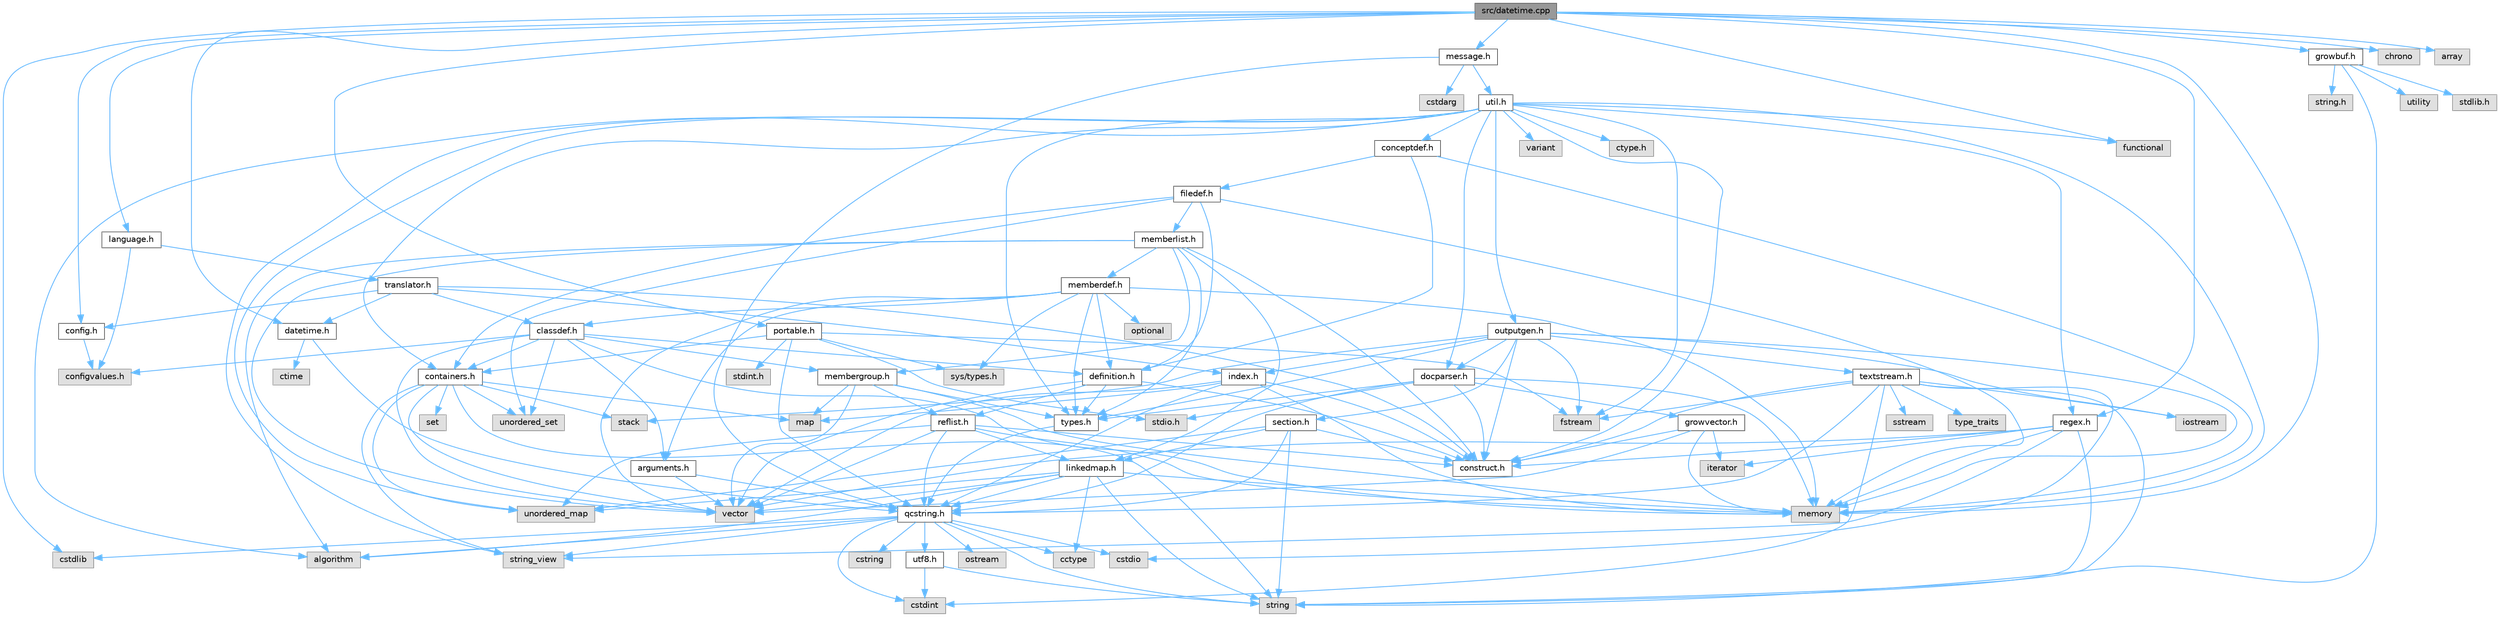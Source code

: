 digraph "src/datetime.cpp"
{
 // INTERACTIVE_SVG=YES
 // LATEX_PDF_SIZE
  bgcolor="transparent";
  edge [fontname=Helvetica,fontsize=10,labelfontname=Helvetica,labelfontsize=10];
  node [fontname=Helvetica,fontsize=10,shape=box,height=0.2,width=0.4];
  Node1 [id="Node000001",label="src/datetime.cpp",height=0.2,width=0.4,color="gray40", fillcolor="grey60", style="filled", fontcolor="black",tooltip=" "];
  Node1 -> Node2 [id="edge1_Node000001_Node000002",color="steelblue1",style="solid",tooltip=" "];
  Node2 [id="Node000002",label="cstdlib",height=0.2,width=0.4,color="grey60", fillcolor="#E0E0E0", style="filled",tooltip=" "];
  Node1 -> Node3 [id="edge2_Node000001_Node000003",color="steelblue1",style="solid",tooltip=" "];
  Node3 [id="Node000003",label="chrono",height=0.2,width=0.4,color="grey60", fillcolor="#E0E0E0", style="filled",tooltip=" "];
  Node1 -> Node4 [id="edge3_Node000001_Node000004",color="steelblue1",style="solid",tooltip=" "];
  Node4 [id="Node000004",label="memory",height=0.2,width=0.4,color="grey60", fillcolor="#E0E0E0", style="filled",tooltip=" "];
  Node1 -> Node5 [id="edge4_Node000001_Node000005",color="steelblue1",style="solid",tooltip=" "];
  Node5 [id="Node000005",label="array",height=0.2,width=0.4,color="grey60", fillcolor="#E0E0E0", style="filled",tooltip=" "];
  Node1 -> Node6 [id="edge5_Node000001_Node000006",color="steelblue1",style="solid",tooltip=" "];
  Node6 [id="Node000006",label="functional",height=0.2,width=0.4,color="grey60", fillcolor="#E0E0E0", style="filled",tooltip=" "];
  Node1 -> Node7 [id="edge6_Node000001_Node000007",color="steelblue1",style="solid",tooltip=" "];
  Node7 [id="Node000007",label="regex.h",height=0.2,width=0.4,color="grey40", fillcolor="white", style="filled",URL="$d1/d21/regex_8h.html",tooltip=" "];
  Node7 -> Node4 [id="edge7_Node000007_Node000004",color="steelblue1",style="solid",tooltip=" "];
  Node7 -> Node8 [id="edge8_Node000007_Node000008",color="steelblue1",style="solid",tooltip=" "];
  Node8 [id="Node000008",label="string",height=0.2,width=0.4,color="grey60", fillcolor="#E0E0E0", style="filled",tooltip=" "];
  Node7 -> Node9 [id="edge9_Node000007_Node000009",color="steelblue1",style="solid",tooltip=" "];
  Node9 [id="Node000009",label="string_view",height=0.2,width=0.4,color="grey60", fillcolor="#E0E0E0", style="filled",tooltip=" "];
  Node7 -> Node10 [id="edge10_Node000007_Node000010",color="steelblue1",style="solid",tooltip=" "];
  Node10 [id="Node000010",label="vector",height=0.2,width=0.4,color="grey60", fillcolor="#E0E0E0", style="filled",tooltip=" "];
  Node7 -> Node11 [id="edge11_Node000007_Node000011",color="steelblue1",style="solid",tooltip=" "];
  Node11 [id="Node000011",label="iterator",height=0.2,width=0.4,color="grey60", fillcolor="#E0E0E0", style="filled",tooltip=" "];
  Node7 -> Node12 [id="edge12_Node000007_Node000012",color="steelblue1",style="solid",tooltip=" "];
  Node12 [id="Node000012",label="construct.h",height=0.2,width=0.4,color="grey40", fillcolor="white", style="filled",URL="$d7/dfc/construct_8h.html",tooltip=" "];
  Node1 -> Node13 [id="edge13_Node000001_Node000013",color="steelblue1",style="solid",tooltip=" "];
  Node13 [id="Node000013",label="datetime.h",height=0.2,width=0.4,color="grey40", fillcolor="white", style="filled",URL="$de/d1b/datetime_8h.html",tooltip=" "];
  Node13 -> Node14 [id="edge14_Node000013_Node000014",color="steelblue1",style="solid",tooltip=" "];
  Node14 [id="Node000014",label="ctime",height=0.2,width=0.4,color="grey60", fillcolor="#E0E0E0", style="filled",tooltip=" "];
  Node13 -> Node15 [id="edge15_Node000013_Node000015",color="steelblue1",style="solid",tooltip=" "];
  Node15 [id="Node000015",label="qcstring.h",height=0.2,width=0.4,color="grey40", fillcolor="white", style="filled",URL="$d7/d5c/qcstring_8h.html",tooltip=" "];
  Node15 -> Node8 [id="edge16_Node000015_Node000008",color="steelblue1",style="solid",tooltip=" "];
  Node15 -> Node9 [id="edge17_Node000015_Node000009",color="steelblue1",style="solid",tooltip=" "];
  Node15 -> Node16 [id="edge18_Node000015_Node000016",color="steelblue1",style="solid",tooltip=" "];
  Node16 [id="Node000016",label="algorithm",height=0.2,width=0.4,color="grey60", fillcolor="#E0E0E0", style="filled",tooltip=" "];
  Node15 -> Node17 [id="edge19_Node000015_Node000017",color="steelblue1",style="solid",tooltip=" "];
  Node17 [id="Node000017",label="cctype",height=0.2,width=0.4,color="grey60", fillcolor="#E0E0E0", style="filled",tooltip=" "];
  Node15 -> Node18 [id="edge20_Node000015_Node000018",color="steelblue1",style="solid",tooltip=" "];
  Node18 [id="Node000018",label="cstring",height=0.2,width=0.4,color="grey60", fillcolor="#E0E0E0", style="filled",tooltip=" "];
  Node15 -> Node19 [id="edge21_Node000015_Node000019",color="steelblue1",style="solid",tooltip=" "];
  Node19 [id="Node000019",label="cstdio",height=0.2,width=0.4,color="grey60", fillcolor="#E0E0E0", style="filled",tooltip=" "];
  Node15 -> Node2 [id="edge22_Node000015_Node000002",color="steelblue1",style="solid",tooltip=" "];
  Node15 -> Node20 [id="edge23_Node000015_Node000020",color="steelblue1",style="solid",tooltip=" "];
  Node20 [id="Node000020",label="cstdint",height=0.2,width=0.4,color="grey60", fillcolor="#E0E0E0", style="filled",tooltip=" "];
  Node15 -> Node21 [id="edge24_Node000015_Node000021",color="steelblue1",style="solid",tooltip=" "];
  Node21 [id="Node000021",label="ostream",height=0.2,width=0.4,color="grey60", fillcolor="#E0E0E0", style="filled",tooltip=" "];
  Node15 -> Node22 [id="edge25_Node000015_Node000022",color="steelblue1",style="solid",tooltip=" "];
  Node22 [id="Node000022",label="utf8.h",height=0.2,width=0.4,color="grey40", fillcolor="white", style="filled",URL="$db/d7c/utf8_8h.html",tooltip="Various UTF8 related helper functions."];
  Node22 -> Node20 [id="edge26_Node000022_Node000020",color="steelblue1",style="solid",tooltip=" "];
  Node22 -> Node8 [id="edge27_Node000022_Node000008",color="steelblue1",style="solid",tooltip=" "];
  Node1 -> Node23 [id="edge28_Node000001_Node000023",color="steelblue1",style="solid",tooltip=" "];
  Node23 [id="Node000023",label="config.h",height=0.2,width=0.4,color="grey40", fillcolor="white", style="filled",URL="$db/d16/config_8h.html",tooltip=" "];
  Node23 -> Node24 [id="edge29_Node000023_Node000024",color="steelblue1",style="solid",tooltip=" "];
  Node24 [id="Node000024",label="configvalues.h",height=0.2,width=0.4,color="grey60", fillcolor="#E0E0E0", style="filled",tooltip=" "];
  Node1 -> Node25 [id="edge30_Node000001_Node000025",color="steelblue1",style="solid",tooltip=" "];
  Node25 [id="Node000025",label="portable.h",height=0.2,width=0.4,color="grey40", fillcolor="white", style="filled",URL="$d2/de2/portable_8h.html",tooltip="Portable versions of functions that are platform dependent."];
  Node25 -> Node26 [id="edge31_Node000025_Node000026",color="steelblue1",style="solid",tooltip=" "];
  Node26 [id="Node000026",label="stdio.h",height=0.2,width=0.4,color="grey60", fillcolor="#E0E0E0", style="filled",tooltip=" "];
  Node25 -> Node27 [id="edge32_Node000025_Node000027",color="steelblue1",style="solid",tooltip=" "];
  Node27 [id="Node000027",label="sys/types.h",height=0.2,width=0.4,color="grey60", fillcolor="#E0E0E0", style="filled",tooltip=" "];
  Node25 -> Node28 [id="edge33_Node000025_Node000028",color="steelblue1",style="solid",tooltip=" "];
  Node28 [id="Node000028",label="stdint.h",height=0.2,width=0.4,color="grey60", fillcolor="#E0E0E0", style="filled",tooltip=" "];
  Node25 -> Node29 [id="edge34_Node000025_Node000029",color="steelblue1",style="solid",tooltip=" "];
  Node29 [id="Node000029",label="fstream",height=0.2,width=0.4,color="grey60", fillcolor="#E0E0E0", style="filled",tooltip=" "];
  Node25 -> Node30 [id="edge35_Node000025_Node000030",color="steelblue1",style="solid",tooltip=" "];
  Node30 [id="Node000030",label="containers.h",height=0.2,width=0.4,color="grey40", fillcolor="white", style="filled",URL="$d5/d75/containers_8h.html",tooltip=" "];
  Node30 -> Node10 [id="edge36_Node000030_Node000010",color="steelblue1",style="solid",tooltip=" "];
  Node30 -> Node8 [id="edge37_Node000030_Node000008",color="steelblue1",style="solid",tooltip=" "];
  Node30 -> Node9 [id="edge38_Node000030_Node000009",color="steelblue1",style="solid",tooltip=" "];
  Node30 -> Node31 [id="edge39_Node000030_Node000031",color="steelblue1",style="solid",tooltip=" "];
  Node31 [id="Node000031",label="set",height=0.2,width=0.4,color="grey60", fillcolor="#E0E0E0", style="filled",tooltip=" "];
  Node30 -> Node32 [id="edge40_Node000030_Node000032",color="steelblue1",style="solid",tooltip=" "];
  Node32 [id="Node000032",label="map",height=0.2,width=0.4,color="grey60", fillcolor="#E0E0E0", style="filled",tooltip=" "];
  Node30 -> Node33 [id="edge41_Node000030_Node000033",color="steelblue1",style="solid",tooltip=" "];
  Node33 [id="Node000033",label="unordered_set",height=0.2,width=0.4,color="grey60", fillcolor="#E0E0E0", style="filled",tooltip=" "];
  Node30 -> Node34 [id="edge42_Node000030_Node000034",color="steelblue1",style="solid",tooltip=" "];
  Node34 [id="Node000034",label="unordered_map",height=0.2,width=0.4,color="grey60", fillcolor="#E0E0E0", style="filled",tooltip=" "];
  Node30 -> Node35 [id="edge43_Node000030_Node000035",color="steelblue1",style="solid",tooltip=" "];
  Node35 [id="Node000035",label="stack",height=0.2,width=0.4,color="grey60", fillcolor="#E0E0E0", style="filled",tooltip=" "];
  Node25 -> Node15 [id="edge44_Node000025_Node000015",color="steelblue1",style="solid",tooltip=" "];
  Node1 -> Node36 [id="edge45_Node000001_Node000036",color="steelblue1",style="solid",tooltip=" "];
  Node36 [id="Node000036",label="language.h",height=0.2,width=0.4,color="grey40", fillcolor="white", style="filled",URL="$d8/dce/language_8h.html",tooltip=" "];
  Node36 -> Node37 [id="edge46_Node000036_Node000037",color="steelblue1",style="solid",tooltip=" "];
  Node37 [id="Node000037",label="translator.h",height=0.2,width=0.4,color="grey40", fillcolor="white", style="filled",URL="$d9/df1/translator_8h.html",tooltip=" "];
  Node37 -> Node38 [id="edge47_Node000037_Node000038",color="steelblue1",style="solid",tooltip=" "];
  Node38 [id="Node000038",label="classdef.h",height=0.2,width=0.4,color="grey40", fillcolor="white", style="filled",URL="$d1/da6/classdef_8h.html",tooltip=" "];
  Node38 -> Node4 [id="edge48_Node000038_Node000004",color="steelblue1",style="solid",tooltip=" "];
  Node38 -> Node10 [id="edge49_Node000038_Node000010",color="steelblue1",style="solid",tooltip=" "];
  Node38 -> Node33 [id="edge50_Node000038_Node000033",color="steelblue1",style="solid",tooltip=" "];
  Node38 -> Node30 [id="edge51_Node000038_Node000030",color="steelblue1",style="solid",tooltip=" "];
  Node38 -> Node39 [id="edge52_Node000038_Node000039",color="steelblue1",style="solid",tooltip=" "];
  Node39 [id="Node000039",label="definition.h",height=0.2,width=0.4,color="grey40", fillcolor="white", style="filled",URL="$df/da1/definition_8h.html",tooltip=" "];
  Node39 -> Node10 [id="edge53_Node000039_Node000010",color="steelblue1",style="solid",tooltip=" "];
  Node39 -> Node40 [id="edge54_Node000039_Node000040",color="steelblue1",style="solid",tooltip=" "];
  Node40 [id="Node000040",label="types.h",height=0.2,width=0.4,color="grey40", fillcolor="white", style="filled",URL="$d9/d49/types_8h.html",tooltip="This file contains a number of basic enums and types."];
  Node40 -> Node15 [id="edge55_Node000040_Node000015",color="steelblue1",style="solid",tooltip=" "];
  Node39 -> Node41 [id="edge56_Node000039_Node000041",color="steelblue1",style="solid",tooltip=" "];
  Node41 [id="Node000041",label="reflist.h",height=0.2,width=0.4,color="grey40", fillcolor="white", style="filled",URL="$d1/d02/reflist_8h.html",tooltip=" "];
  Node41 -> Node10 [id="edge57_Node000041_Node000010",color="steelblue1",style="solid",tooltip=" "];
  Node41 -> Node34 [id="edge58_Node000041_Node000034",color="steelblue1",style="solid",tooltip=" "];
  Node41 -> Node4 [id="edge59_Node000041_Node000004",color="steelblue1",style="solid",tooltip=" "];
  Node41 -> Node15 [id="edge60_Node000041_Node000015",color="steelblue1",style="solid",tooltip=" "];
  Node41 -> Node42 [id="edge61_Node000041_Node000042",color="steelblue1",style="solid",tooltip=" "];
  Node42 [id="Node000042",label="linkedmap.h",height=0.2,width=0.4,color="grey40", fillcolor="white", style="filled",URL="$da/de1/linkedmap_8h.html",tooltip=" "];
  Node42 -> Node34 [id="edge62_Node000042_Node000034",color="steelblue1",style="solid",tooltip=" "];
  Node42 -> Node10 [id="edge63_Node000042_Node000010",color="steelblue1",style="solid",tooltip=" "];
  Node42 -> Node4 [id="edge64_Node000042_Node000004",color="steelblue1",style="solid",tooltip=" "];
  Node42 -> Node8 [id="edge65_Node000042_Node000008",color="steelblue1",style="solid",tooltip=" "];
  Node42 -> Node16 [id="edge66_Node000042_Node000016",color="steelblue1",style="solid",tooltip=" "];
  Node42 -> Node17 [id="edge67_Node000042_Node000017",color="steelblue1",style="solid",tooltip=" "];
  Node42 -> Node15 [id="edge68_Node000042_Node000015",color="steelblue1",style="solid",tooltip=" "];
  Node41 -> Node12 [id="edge69_Node000041_Node000012",color="steelblue1",style="solid",tooltip=" "];
  Node39 -> Node12 [id="edge70_Node000039_Node000012",color="steelblue1",style="solid",tooltip=" "];
  Node38 -> Node43 [id="edge71_Node000038_Node000043",color="steelblue1",style="solid",tooltip=" "];
  Node43 [id="Node000043",label="arguments.h",height=0.2,width=0.4,color="grey40", fillcolor="white", style="filled",URL="$df/d9b/arguments_8h.html",tooltip=" "];
  Node43 -> Node10 [id="edge72_Node000043_Node000010",color="steelblue1",style="solid",tooltip=" "];
  Node43 -> Node15 [id="edge73_Node000043_Node000015",color="steelblue1",style="solid",tooltip=" "];
  Node38 -> Node44 [id="edge74_Node000038_Node000044",color="steelblue1",style="solid",tooltip=" "];
  Node44 [id="Node000044",label="membergroup.h",height=0.2,width=0.4,color="grey40", fillcolor="white", style="filled",URL="$d9/d11/membergroup_8h.html",tooltip=" "];
  Node44 -> Node10 [id="edge75_Node000044_Node000010",color="steelblue1",style="solid",tooltip=" "];
  Node44 -> Node32 [id="edge76_Node000044_Node000032",color="steelblue1",style="solid",tooltip=" "];
  Node44 -> Node4 [id="edge77_Node000044_Node000004",color="steelblue1",style="solid",tooltip=" "];
  Node44 -> Node40 [id="edge78_Node000044_Node000040",color="steelblue1",style="solid",tooltip=" "];
  Node44 -> Node41 [id="edge79_Node000044_Node000041",color="steelblue1",style="solid",tooltip=" "];
  Node38 -> Node24 [id="edge80_Node000038_Node000024",color="steelblue1",style="solid",tooltip=" "];
  Node37 -> Node23 [id="edge81_Node000037_Node000023",color="steelblue1",style="solid",tooltip=" "];
  Node37 -> Node13 [id="edge82_Node000037_Node000013",color="steelblue1",style="solid",tooltip=" "];
  Node37 -> Node45 [id="edge83_Node000037_Node000045",color="steelblue1",style="solid",tooltip=" "];
  Node45 [id="Node000045",label="index.h",height=0.2,width=0.4,color="grey40", fillcolor="white", style="filled",URL="$d1/db5/index_8h.html",tooltip=" "];
  Node45 -> Node4 [id="edge84_Node000045_Node000004",color="steelblue1",style="solid",tooltip=" "];
  Node45 -> Node10 [id="edge85_Node000045_Node000010",color="steelblue1",style="solid",tooltip=" "];
  Node45 -> Node32 [id="edge86_Node000045_Node000032",color="steelblue1",style="solid",tooltip=" "];
  Node45 -> Node15 [id="edge87_Node000045_Node000015",color="steelblue1",style="solid",tooltip=" "];
  Node45 -> Node12 [id="edge88_Node000045_Node000012",color="steelblue1",style="solid",tooltip=" "];
  Node37 -> Node12 [id="edge89_Node000037_Node000012",color="steelblue1",style="solid",tooltip=" "];
  Node36 -> Node24 [id="edge90_Node000036_Node000024",color="steelblue1",style="solid",tooltip=" "];
  Node1 -> Node46 [id="edge91_Node000001_Node000046",color="steelblue1",style="solid",tooltip=" "];
  Node46 [id="Node000046",label="message.h",height=0.2,width=0.4,color="grey40", fillcolor="white", style="filled",URL="$d2/d0d/message_8h.html",tooltip=" "];
  Node46 -> Node47 [id="edge92_Node000046_Node000047",color="steelblue1",style="solid",tooltip=" "];
  Node47 [id="Node000047",label="cstdarg",height=0.2,width=0.4,color="grey60", fillcolor="#E0E0E0", style="filled",tooltip=" "];
  Node46 -> Node15 [id="edge93_Node000046_Node000015",color="steelblue1",style="solid",tooltip=" "];
  Node46 -> Node48 [id="edge94_Node000046_Node000048",color="steelblue1",style="solid",tooltip=" "];
  Node48 [id="Node000048",label="util.h",height=0.2,width=0.4,color="grey40", fillcolor="white", style="filled",URL="$d8/d3c/util_8h.html",tooltip="A bunch of utility functions."];
  Node48 -> Node4 [id="edge95_Node000048_Node000004",color="steelblue1",style="solid",tooltip=" "];
  Node48 -> Node34 [id="edge96_Node000048_Node000034",color="steelblue1",style="solid",tooltip=" "];
  Node48 -> Node16 [id="edge97_Node000048_Node000016",color="steelblue1",style="solid",tooltip=" "];
  Node48 -> Node6 [id="edge98_Node000048_Node000006",color="steelblue1",style="solid",tooltip=" "];
  Node48 -> Node29 [id="edge99_Node000048_Node000029",color="steelblue1",style="solid",tooltip=" "];
  Node48 -> Node49 [id="edge100_Node000048_Node000049",color="steelblue1",style="solid",tooltip=" "];
  Node49 [id="Node000049",label="variant",height=0.2,width=0.4,color="grey60", fillcolor="#E0E0E0", style="filled",tooltip=" "];
  Node48 -> Node9 [id="edge101_Node000048_Node000009",color="steelblue1",style="solid",tooltip=" "];
  Node48 -> Node50 [id="edge102_Node000048_Node000050",color="steelblue1",style="solid",tooltip=" "];
  Node50 [id="Node000050",label="ctype.h",height=0.2,width=0.4,color="grey60", fillcolor="#E0E0E0", style="filled",tooltip=" "];
  Node48 -> Node40 [id="edge103_Node000048_Node000040",color="steelblue1",style="solid",tooltip=" "];
  Node48 -> Node51 [id="edge104_Node000048_Node000051",color="steelblue1",style="solid",tooltip=" "];
  Node51 [id="Node000051",label="docparser.h",height=0.2,width=0.4,color="grey40", fillcolor="white", style="filled",URL="$de/d9c/docparser_8h.html",tooltip=" "];
  Node51 -> Node26 [id="edge105_Node000051_Node000026",color="steelblue1",style="solid",tooltip=" "];
  Node51 -> Node4 [id="edge106_Node000051_Node000004",color="steelblue1",style="solid",tooltip=" "];
  Node51 -> Node15 [id="edge107_Node000051_Node000015",color="steelblue1",style="solid",tooltip=" "];
  Node51 -> Node52 [id="edge108_Node000051_Node000052",color="steelblue1",style="solid",tooltip=" "];
  Node52 [id="Node000052",label="growvector.h",height=0.2,width=0.4,color="grey40", fillcolor="white", style="filled",URL="$d7/d50/growvector_8h.html",tooltip=" "];
  Node52 -> Node10 [id="edge109_Node000052_Node000010",color="steelblue1",style="solid",tooltip=" "];
  Node52 -> Node4 [id="edge110_Node000052_Node000004",color="steelblue1",style="solid",tooltip=" "];
  Node52 -> Node11 [id="edge111_Node000052_Node000011",color="steelblue1",style="solid",tooltip=" "];
  Node52 -> Node12 [id="edge112_Node000052_Node000012",color="steelblue1",style="solid",tooltip=" "];
  Node51 -> Node12 [id="edge113_Node000051_Node000012",color="steelblue1",style="solid",tooltip=" "];
  Node51 -> Node40 [id="edge114_Node000051_Node000040",color="steelblue1",style="solid",tooltip=" "];
  Node48 -> Node30 [id="edge115_Node000048_Node000030",color="steelblue1",style="solid",tooltip=" "];
  Node48 -> Node53 [id="edge116_Node000048_Node000053",color="steelblue1",style="solid",tooltip=" "];
  Node53 [id="Node000053",label="outputgen.h",height=0.2,width=0.4,color="grey40", fillcolor="white", style="filled",URL="$df/d06/outputgen_8h.html",tooltip=" "];
  Node53 -> Node4 [id="edge117_Node000053_Node000004",color="steelblue1",style="solid",tooltip=" "];
  Node53 -> Node35 [id="edge118_Node000053_Node000035",color="steelblue1",style="solid",tooltip=" "];
  Node53 -> Node54 [id="edge119_Node000053_Node000054",color="steelblue1",style="solid",tooltip=" "];
  Node54 [id="Node000054",label="iostream",height=0.2,width=0.4,color="grey60", fillcolor="#E0E0E0", style="filled",tooltip=" "];
  Node53 -> Node29 [id="edge120_Node000053_Node000029",color="steelblue1",style="solid",tooltip=" "];
  Node53 -> Node40 [id="edge121_Node000053_Node000040",color="steelblue1",style="solid",tooltip=" "];
  Node53 -> Node45 [id="edge122_Node000053_Node000045",color="steelblue1",style="solid",tooltip=" "];
  Node53 -> Node55 [id="edge123_Node000053_Node000055",color="steelblue1",style="solid",tooltip=" "];
  Node55 [id="Node000055",label="section.h",height=0.2,width=0.4,color="grey40", fillcolor="white", style="filled",URL="$d1/d2a/section_8h.html",tooltip=" "];
  Node55 -> Node8 [id="edge124_Node000055_Node000008",color="steelblue1",style="solid",tooltip=" "];
  Node55 -> Node34 [id="edge125_Node000055_Node000034",color="steelblue1",style="solid",tooltip=" "];
  Node55 -> Node15 [id="edge126_Node000055_Node000015",color="steelblue1",style="solid",tooltip=" "];
  Node55 -> Node42 [id="edge127_Node000055_Node000042",color="steelblue1",style="solid",tooltip=" "];
  Node55 -> Node12 [id="edge128_Node000055_Node000012",color="steelblue1",style="solid",tooltip=" "];
  Node53 -> Node56 [id="edge129_Node000053_Node000056",color="steelblue1",style="solid",tooltip=" "];
  Node56 [id="Node000056",label="textstream.h",height=0.2,width=0.4,color="grey40", fillcolor="white", style="filled",URL="$d4/d7d/textstream_8h.html",tooltip=" "];
  Node56 -> Node8 [id="edge130_Node000056_Node000008",color="steelblue1",style="solid",tooltip=" "];
  Node56 -> Node54 [id="edge131_Node000056_Node000054",color="steelblue1",style="solid",tooltip=" "];
  Node56 -> Node57 [id="edge132_Node000056_Node000057",color="steelblue1",style="solid",tooltip=" "];
  Node57 [id="Node000057",label="sstream",height=0.2,width=0.4,color="grey60", fillcolor="#E0E0E0", style="filled",tooltip=" "];
  Node56 -> Node20 [id="edge133_Node000056_Node000020",color="steelblue1",style="solid",tooltip=" "];
  Node56 -> Node19 [id="edge134_Node000056_Node000019",color="steelblue1",style="solid",tooltip=" "];
  Node56 -> Node29 [id="edge135_Node000056_Node000029",color="steelblue1",style="solid",tooltip=" "];
  Node56 -> Node58 [id="edge136_Node000056_Node000058",color="steelblue1",style="solid",tooltip=" "];
  Node58 [id="Node000058",label="type_traits",height=0.2,width=0.4,color="grey60", fillcolor="#E0E0E0", style="filled",tooltip=" "];
  Node56 -> Node15 [id="edge137_Node000056_Node000015",color="steelblue1",style="solid",tooltip=" "];
  Node56 -> Node12 [id="edge138_Node000056_Node000012",color="steelblue1",style="solid",tooltip=" "];
  Node53 -> Node51 [id="edge139_Node000053_Node000051",color="steelblue1",style="solid",tooltip=" "];
  Node53 -> Node12 [id="edge140_Node000053_Node000012",color="steelblue1",style="solid",tooltip=" "];
  Node48 -> Node7 [id="edge141_Node000048_Node000007",color="steelblue1",style="solid",tooltip=" "];
  Node48 -> Node59 [id="edge142_Node000048_Node000059",color="steelblue1",style="solid",tooltip=" "];
  Node59 [id="Node000059",label="conceptdef.h",height=0.2,width=0.4,color="grey40", fillcolor="white", style="filled",URL="$da/df1/conceptdef_8h.html",tooltip=" "];
  Node59 -> Node4 [id="edge143_Node000059_Node000004",color="steelblue1",style="solid",tooltip=" "];
  Node59 -> Node39 [id="edge144_Node000059_Node000039",color="steelblue1",style="solid",tooltip=" "];
  Node59 -> Node60 [id="edge145_Node000059_Node000060",color="steelblue1",style="solid",tooltip=" "];
  Node60 [id="Node000060",label="filedef.h",height=0.2,width=0.4,color="grey40", fillcolor="white", style="filled",URL="$d4/d3a/filedef_8h.html",tooltip=" "];
  Node60 -> Node4 [id="edge146_Node000060_Node000004",color="steelblue1",style="solid",tooltip=" "];
  Node60 -> Node33 [id="edge147_Node000060_Node000033",color="steelblue1",style="solid",tooltip=" "];
  Node60 -> Node39 [id="edge148_Node000060_Node000039",color="steelblue1",style="solid",tooltip=" "];
  Node60 -> Node61 [id="edge149_Node000060_Node000061",color="steelblue1",style="solid",tooltip=" "];
  Node61 [id="Node000061",label="memberlist.h",height=0.2,width=0.4,color="grey40", fillcolor="white", style="filled",URL="$dd/d78/memberlist_8h.html",tooltip=" "];
  Node61 -> Node10 [id="edge150_Node000061_Node000010",color="steelblue1",style="solid",tooltip=" "];
  Node61 -> Node16 [id="edge151_Node000061_Node000016",color="steelblue1",style="solid",tooltip=" "];
  Node61 -> Node62 [id="edge152_Node000061_Node000062",color="steelblue1",style="solid",tooltip=" "];
  Node62 [id="Node000062",label="memberdef.h",height=0.2,width=0.4,color="grey40", fillcolor="white", style="filled",URL="$d4/d46/memberdef_8h.html",tooltip=" "];
  Node62 -> Node10 [id="edge153_Node000062_Node000010",color="steelblue1",style="solid",tooltip=" "];
  Node62 -> Node4 [id="edge154_Node000062_Node000004",color="steelblue1",style="solid",tooltip=" "];
  Node62 -> Node63 [id="edge155_Node000062_Node000063",color="steelblue1",style="solid",tooltip=" "];
  Node63 [id="Node000063",label="optional",height=0.2,width=0.4,color="grey60", fillcolor="#E0E0E0", style="filled",tooltip=" "];
  Node62 -> Node27 [id="edge156_Node000062_Node000027",color="steelblue1",style="solid",tooltip=" "];
  Node62 -> Node40 [id="edge157_Node000062_Node000040",color="steelblue1",style="solid",tooltip=" "];
  Node62 -> Node39 [id="edge158_Node000062_Node000039",color="steelblue1",style="solid",tooltip=" "];
  Node62 -> Node43 [id="edge159_Node000062_Node000043",color="steelblue1",style="solid",tooltip=" "];
  Node62 -> Node38 [id="edge160_Node000062_Node000038",color="steelblue1",style="solid",tooltip=" "];
  Node61 -> Node42 [id="edge161_Node000061_Node000042",color="steelblue1",style="solid",tooltip=" "];
  Node61 -> Node40 [id="edge162_Node000061_Node000040",color="steelblue1",style="solid",tooltip=" "];
  Node61 -> Node44 [id="edge163_Node000061_Node000044",color="steelblue1",style="solid",tooltip=" "];
  Node61 -> Node12 [id="edge164_Node000061_Node000012",color="steelblue1",style="solid",tooltip=" "];
  Node60 -> Node30 [id="edge165_Node000060_Node000030",color="steelblue1",style="solid",tooltip=" "];
  Node48 -> Node12 [id="edge166_Node000048_Node000012",color="steelblue1",style="solid",tooltip=" "];
  Node1 -> Node64 [id="edge167_Node000001_Node000064",color="steelblue1",style="solid",tooltip=" "];
  Node64 [id="Node000064",label="growbuf.h",height=0.2,width=0.4,color="grey40", fillcolor="white", style="filled",URL="$dd/d72/growbuf_8h.html",tooltip=" "];
  Node64 -> Node65 [id="edge168_Node000064_Node000065",color="steelblue1",style="solid",tooltip=" "];
  Node65 [id="Node000065",label="utility",height=0.2,width=0.4,color="grey60", fillcolor="#E0E0E0", style="filled",tooltip=" "];
  Node64 -> Node66 [id="edge169_Node000064_Node000066",color="steelblue1",style="solid",tooltip=" "];
  Node66 [id="Node000066",label="stdlib.h",height=0.2,width=0.4,color="grey60", fillcolor="#E0E0E0", style="filled",tooltip=" "];
  Node64 -> Node67 [id="edge170_Node000064_Node000067",color="steelblue1",style="solid",tooltip=" "];
  Node67 [id="Node000067",label="string.h",height=0.2,width=0.4,color="grey60", fillcolor="#E0E0E0", style="filled",tooltip=" "];
  Node64 -> Node8 [id="edge171_Node000064_Node000008",color="steelblue1",style="solid",tooltip=" "];
}
